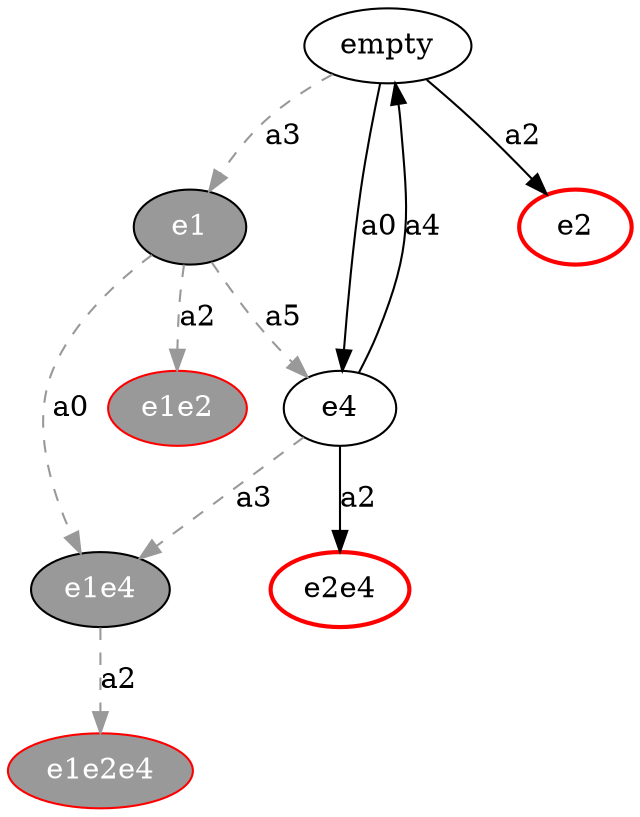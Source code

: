 strict digraph {
  empty -> e4 [label="a0", ];
  empty -> e2 [label="a1", ];
  empty -> e2 [label="a2", ];
  empty -> e1 [label="a3", style=dashed, color="#999999"];
  e1 [style=filled, fillcolor="#999999", fontcolor=white]
  e1 -> e1e4 [label="a0", style=dashed, color="#999999"];
  e1 -> e1e2 [label="a1", style=dashed, color="#999999"];
  e1 -> e1e2 [label="a2", style=dashed, color="#999999"];
  e1 -> e4 [label="a5", style=dashed, color="#999999"];
  e4 -> e2e4 [label="a1", ];
  e4 -> e2e4 [label="a2", ];
  e4 -> e1e4 [label="a3", style=dashed, color="#999999"];
  e4 -> empty [label="a4", ];
  e1e4 [style=filled, fillcolor="#999999", fontcolor=white]
  e1e4 -> e1e2e4 [label="a1", style=dashed, color="#999999"];
  e1e4 -> e1e2e4 [label="a2", style=dashed, color="#999999"];
  e1e2e4 [color=red, style=bold]
  e1e2e4 [style=filled, fillcolor="#999999", fontcolor=white]
  e2e4 [color=red, style=bold]
  e1e2 [color=red, style=bold]
  e1e2 [style=filled, fillcolor="#999999", fontcolor=white]
  e2 [color=red, style=bold]
}
